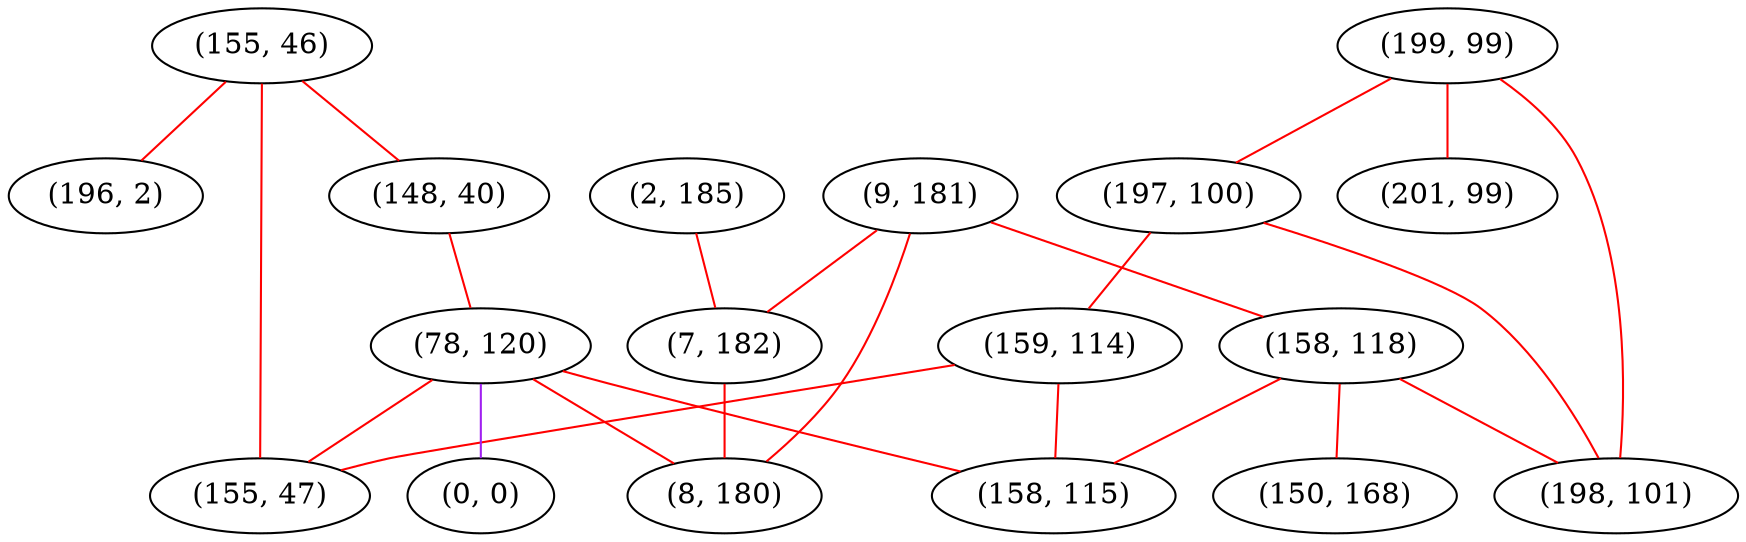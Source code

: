 graph "" {
"(199, 99)";
"(197, 100)";
"(201, 99)";
"(159, 114)";
"(155, 46)";
"(9, 181)";
"(148, 40)";
"(78, 120)";
"(158, 118)";
"(0, 0)";
"(150, 168)";
"(2, 185)";
"(155, 47)";
"(158, 115)";
"(196, 2)";
"(7, 182)";
"(8, 180)";
"(198, 101)";
"(199, 99)" -- "(197, 100)"  [color=red, key=0, weight=1];
"(199, 99)" -- "(201, 99)"  [color=red, key=0, weight=1];
"(199, 99)" -- "(198, 101)"  [color=red, key=0, weight=1];
"(197, 100)" -- "(159, 114)"  [color=red, key=0, weight=1];
"(197, 100)" -- "(198, 101)"  [color=red, key=0, weight=1];
"(159, 114)" -- "(158, 115)"  [color=red, key=0, weight=1];
"(159, 114)" -- "(155, 47)"  [color=red, key=0, weight=1];
"(155, 46)" -- "(155, 47)"  [color=red, key=0, weight=1];
"(155, 46)" -- "(196, 2)"  [color=red, key=0, weight=1];
"(155, 46)" -- "(148, 40)"  [color=red, key=0, weight=1];
"(9, 181)" -- "(7, 182)"  [color=red, key=0, weight=1];
"(9, 181)" -- "(8, 180)"  [color=red, key=0, weight=1];
"(9, 181)" -- "(158, 118)"  [color=red, key=0, weight=1];
"(148, 40)" -- "(78, 120)"  [color=red, key=0, weight=1];
"(78, 120)" -- "(158, 115)"  [color=red, key=0, weight=1];
"(78, 120)" -- "(155, 47)"  [color=red, key=0, weight=1];
"(78, 120)" -- "(0, 0)"  [color=purple, key=0, weight=4];
"(78, 120)" -- "(8, 180)"  [color=red, key=0, weight=1];
"(158, 118)" -- "(158, 115)"  [color=red, key=0, weight=1];
"(158, 118)" -- "(150, 168)"  [color=red, key=0, weight=1];
"(158, 118)" -- "(198, 101)"  [color=red, key=0, weight=1];
"(2, 185)" -- "(7, 182)"  [color=red, key=0, weight=1];
"(7, 182)" -- "(8, 180)"  [color=red, key=0, weight=1];
}
